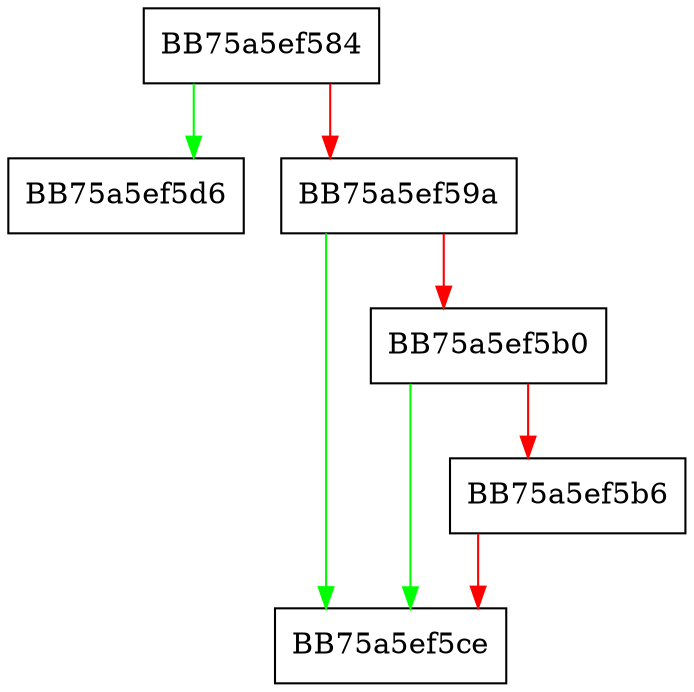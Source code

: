 digraph InitSysIo {
  node [shape="box"];
  graph [splines=ortho];
  BB75a5ef584 -> BB75a5ef5d6 [color="green"];
  BB75a5ef584 -> BB75a5ef59a [color="red"];
  BB75a5ef59a -> BB75a5ef5ce [color="green"];
  BB75a5ef59a -> BB75a5ef5b0 [color="red"];
  BB75a5ef5b0 -> BB75a5ef5ce [color="green"];
  BB75a5ef5b0 -> BB75a5ef5b6 [color="red"];
  BB75a5ef5b6 -> BB75a5ef5ce [color="red"];
}